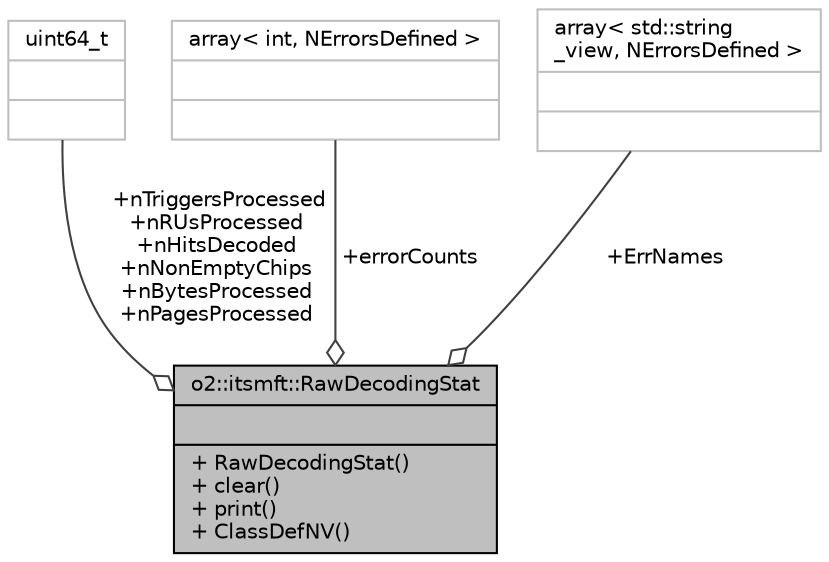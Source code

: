 digraph "o2::itsmft::RawDecodingStat"
{
 // INTERACTIVE_SVG=YES
  bgcolor="transparent";
  edge [fontname="Helvetica",fontsize="10",labelfontname="Helvetica",labelfontsize="10"];
  node [fontname="Helvetica",fontsize="10",shape=record];
  Node1 [label="{o2::itsmft::RawDecodingStat\n||+ RawDecodingStat()\l+ clear()\l+ print()\l+ ClassDefNV()\l}",height=0.2,width=0.4,color="black", fillcolor="grey75", style="filled", fontcolor="black"];
  Node2 -> Node1 [color="grey25",fontsize="10",style="solid",label=" +nTriggersProcessed\n+nRUsProcessed\n+nHitsDecoded\n+nNonEmptyChips\n+nBytesProcessed\n+nPagesProcessed" ,arrowhead="odiamond",fontname="Helvetica"];
  Node2 [label="{uint64_t\n||}",height=0.2,width=0.4,color="grey75"];
  Node3 -> Node1 [color="grey25",fontsize="10",style="solid",label=" +errorCounts" ,arrowhead="odiamond",fontname="Helvetica"];
  Node3 [label="{array\< int, NErrorsDefined \>\n||}",height=0.2,width=0.4,color="grey75"];
  Node4 -> Node1 [color="grey25",fontsize="10",style="solid",label=" +ErrNames" ,arrowhead="odiamond",fontname="Helvetica"];
  Node4 [label="{array\< std::string\l_view, NErrorsDefined \>\n||}",height=0.2,width=0.4,color="grey75"];
}
